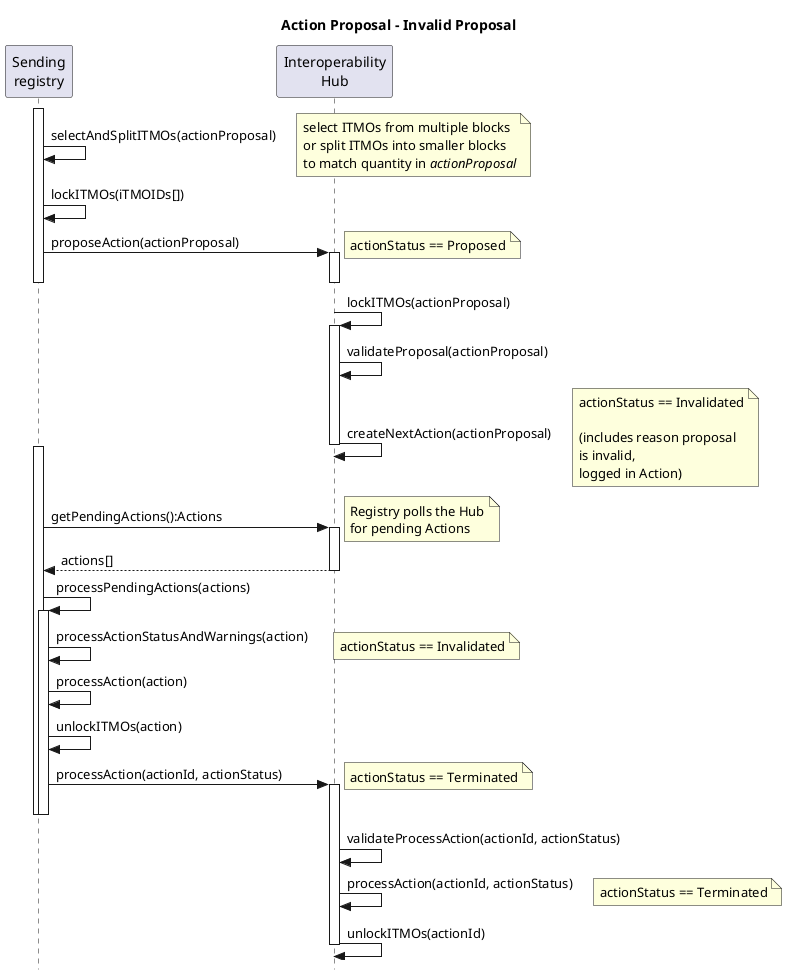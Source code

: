 @startuml actionProposal_Invalid_Sequence

title Action Proposal - Invalid Proposal

skinparam style strictuml

participant "Sending\nregistry" as Sender
participant "Interoperability\nHub" as Hub

activate Sender
Sender -> Sender: selectAndSplitITMOs(actionProposal)
note right: select ITMOs from multiple blocks\nor split ITMOs into smaller blocks\nto match quantity in //actionProposal//

Sender -> Sender: lockITMOs(iTMOIDs[])
Sender -> Hub++ : proposeAction(actionProposal)
note right: actionStatus == Proposed
deactivate Sender
deactivate Hub

Hub -> Hub++: lockITMOs(actionProposal)
Hub -> Hub: validateProposal(actionProposal)
Hub -> Hub--: createNextAction(actionProposal)
note right: actionStatus == Invalidated\n\n(includes reason proposal\nis invalid,\nlogged in Action)

activate Sender
Sender -> Hub++ : getPendingActions():Actions
note right: Registry polls the Hub\nfor pending Actions

Sender <-- Hub: actions[]
deactivate Hub

Sender -> Sender: processPendingActions(actions)
activate Sender
Sender -> Sender: processActionStatusAndWarnings(action)
note right: actionStatus == Invalidated

Sender -> Sender: processAction(action)
Sender -> Sender: unlockITMOs(action)

Sender -> Hub++: processAction(actionId, actionStatus)
note right: actionStatus == Terminated
deactivate Sender
deactivate Sender
Hub -> Hub: validateProcessAction(actionId, actionStatus)
Hub -> Hub: processAction(actionId, actionStatus)
note right: actionStatus == Terminated
Hub -> Hub--: unlockITMOs(actionId)

@enduml

